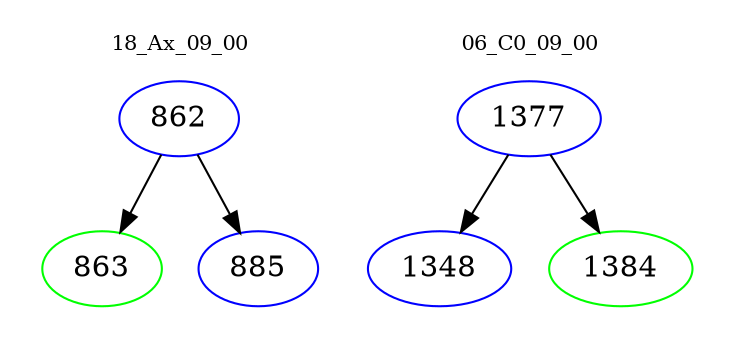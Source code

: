 digraph{
subgraph cluster_0 {
color = white
label = "18_Ax_09_00";
fontsize=10;
T0_862 [label="862", color="blue"]
T0_862 -> T0_863 [color="black"]
T0_863 [label="863", color="green"]
T0_862 -> T0_885 [color="black"]
T0_885 [label="885", color="blue"]
}
subgraph cluster_1 {
color = white
label = "06_C0_09_00";
fontsize=10;
T1_1377 [label="1377", color="blue"]
T1_1377 -> T1_1348 [color="black"]
T1_1348 [label="1348", color="blue"]
T1_1377 -> T1_1384 [color="black"]
T1_1384 [label="1384", color="green"]
}
}

